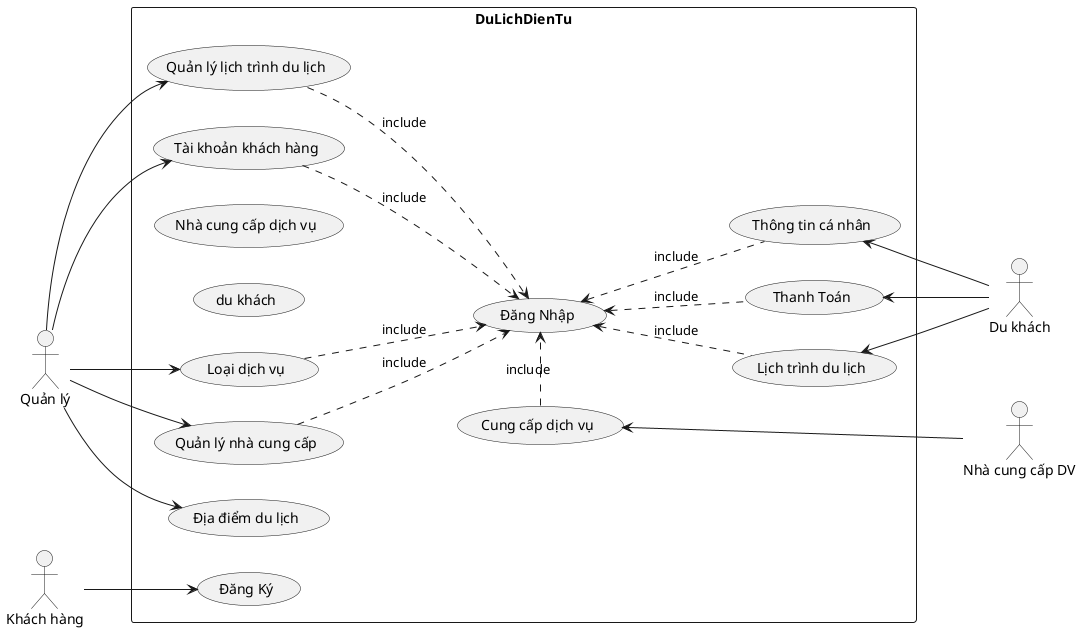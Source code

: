 @startuml Hệ Thống Sàn điện tử
left to right direction
actor "Nhà cung cấp DV" as NCC
actor "Quản lý" as QL
actor "Du khách" as DK
actor "Khách hàng" as KH 
rectangle DuLichDienTu {
  usecase "Cung cấp dịch vụ" as DV
  'Loại dv nằm trong
  ' usecase "Quản lý loại dịch vụ" as QLLDV
  usecase "Quản lý lịch trình du lịch" as QLLT
  usecase "Đăng Nhập" as DangNhap
  ' usecase "Biên Nhận" as BienNhan
  usecase "Thông tin cá nhân" as ThongTinCaNhan
  usecase "Thanh Toán" as TT
  usecase "Đăng Ký" as DangKy
  usecase "Nhà cung cấp dịch vụ" as DangKy_NCC
  usecase "du khách" as DangKy_DK
  usecase "Lịch trình du lịch" as LTDL
  usecase "Tài khoản khách hàng" as TK
  usecase "Loại dịch vụ" as LDV
  usecase "Quản lý nhà cung cấp" as QLNCC
  usecase "Địa điểm du lịch" as DD
}
DV <--- NCC
' QL --> QLLDV
QL --> QLNCC
QL --> QLLT
QL --> TK
QL --> LDV
QL --> DD

TT <-- DK
ThongTinCaNhan <-- DK  
LTDL <-- DK

QLLT ..> DangNhap : include
' QLLDV ..> DangNhap : include
QLNCC ..> DangNhap :include
DV .> DangNhap : include
TK ..> DangNhap : include
LDV ..> DangNhap : include

DangNhap <.. LTDL : include
DangNhap <.. ThongTinCaNhan : include
DangNhap <.. TT : include

KH--> DangKy
@enduml
